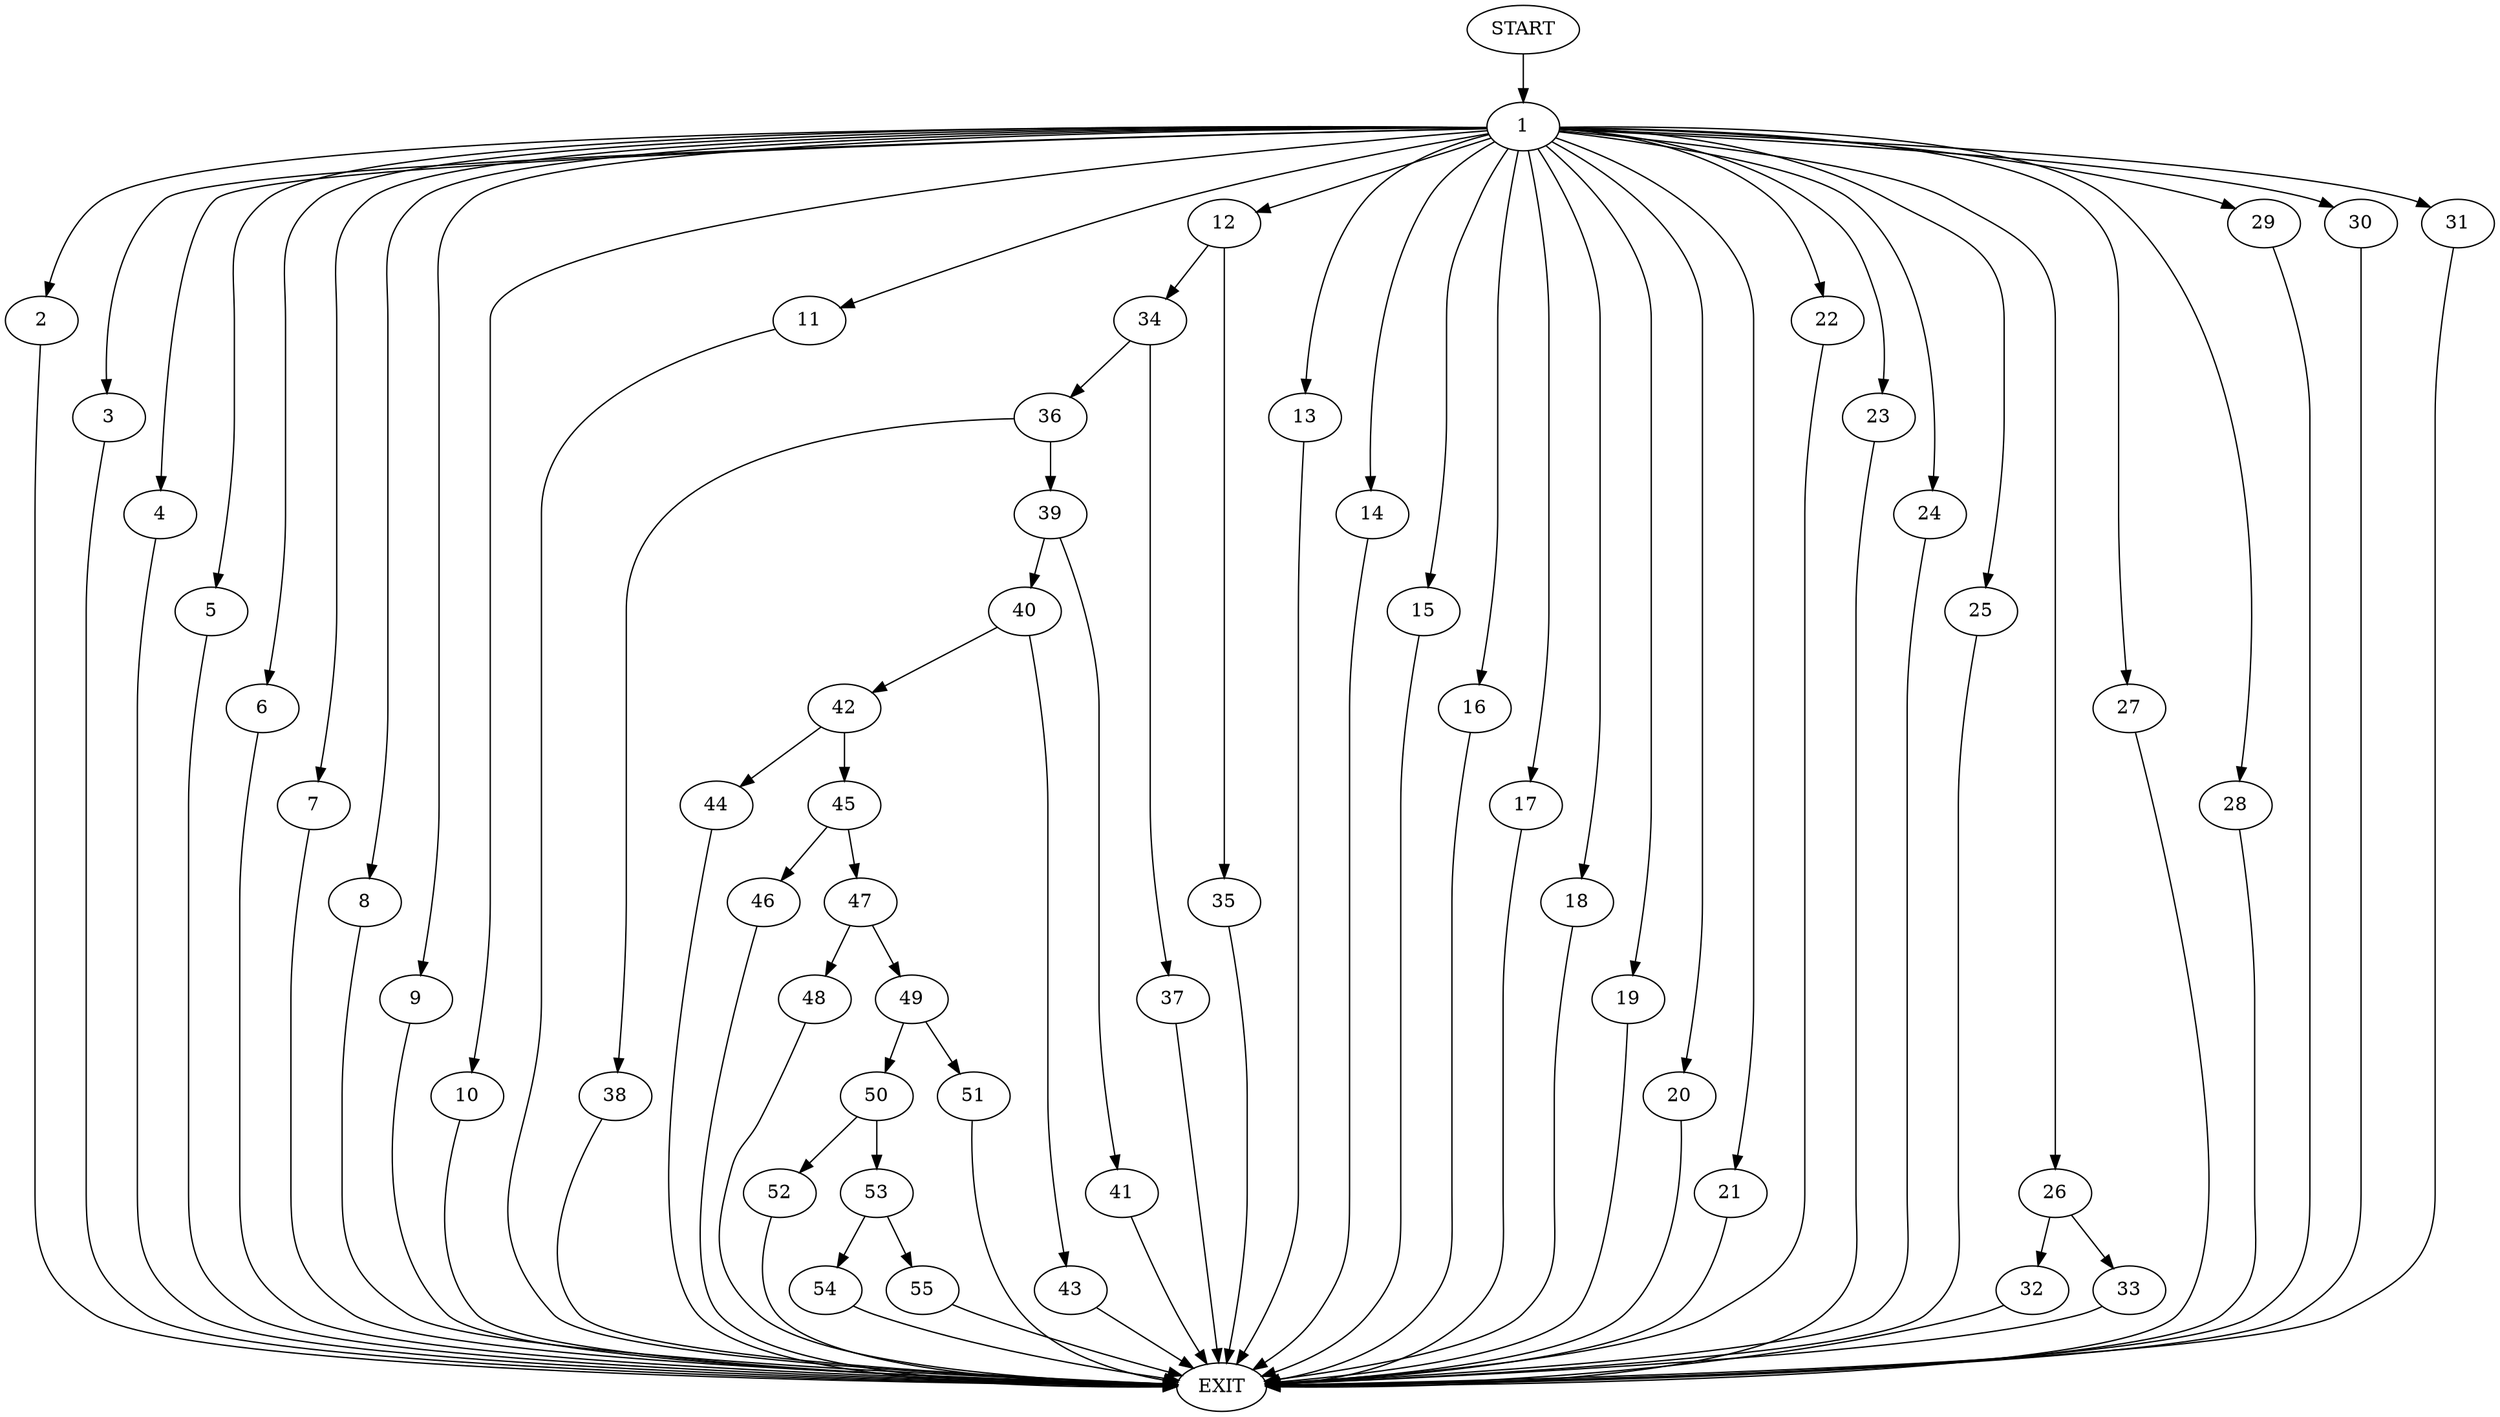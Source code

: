 digraph {
0 [label="START"]
56 [label="EXIT"]
0 -> 1
1 -> 2
1 -> 3
1 -> 4
1 -> 5
1 -> 6
1 -> 7
1 -> 8
1 -> 9
1 -> 10
1 -> 11
1 -> 12
1 -> 13
1 -> 14
1 -> 15
1 -> 16
1 -> 17
1 -> 18
1 -> 19
1 -> 20
1 -> 21
1 -> 22
1 -> 23
1 -> 24
1 -> 25
1 -> 26
1 -> 27
1 -> 28
1 -> 29
1 -> 30
1 -> 31
3 -> 56
25 -> 56
26 -> 32
26 -> 33
30 -> 56
9 -> 56
28 -> 56
10 -> 56
27 -> 56
7 -> 56
16 -> 56
2 -> 56
19 -> 56
24 -> 56
18 -> 56
12 -> 34
12 -> 35
20 -> 56
13 -> 56
21 -> 56
4 -> 56
11 -> 56
22 -> 56
14 -> 56
6 -> 56
31 -> 56
5 -> 56
23 -> 56
15 -> 56
29 -> 56
17 -> 56
8 -> 56
33 -> 56
32 -> 56
35 -> 56
34 -> 36
34 -> 37
37 -> 56
36 -> 38
36 -> 39
38 -> 56
39 -> 40
39 -> 41
40 -> 42
40 -> 43
41 -> 56
42 -> 44
42 -> 45
43 -> 56
45 -> 46
45 -> 47
44 -> 56
47 -> 48
47 -> 49
46 -> 56
48 -> 56
49 -> 50
49 -> 51
50 -> 52
50 -> 53
51 -> 56
52 -> 56
53 -> 54
53 -> 55
54 -> 56
55 -> 56
}
